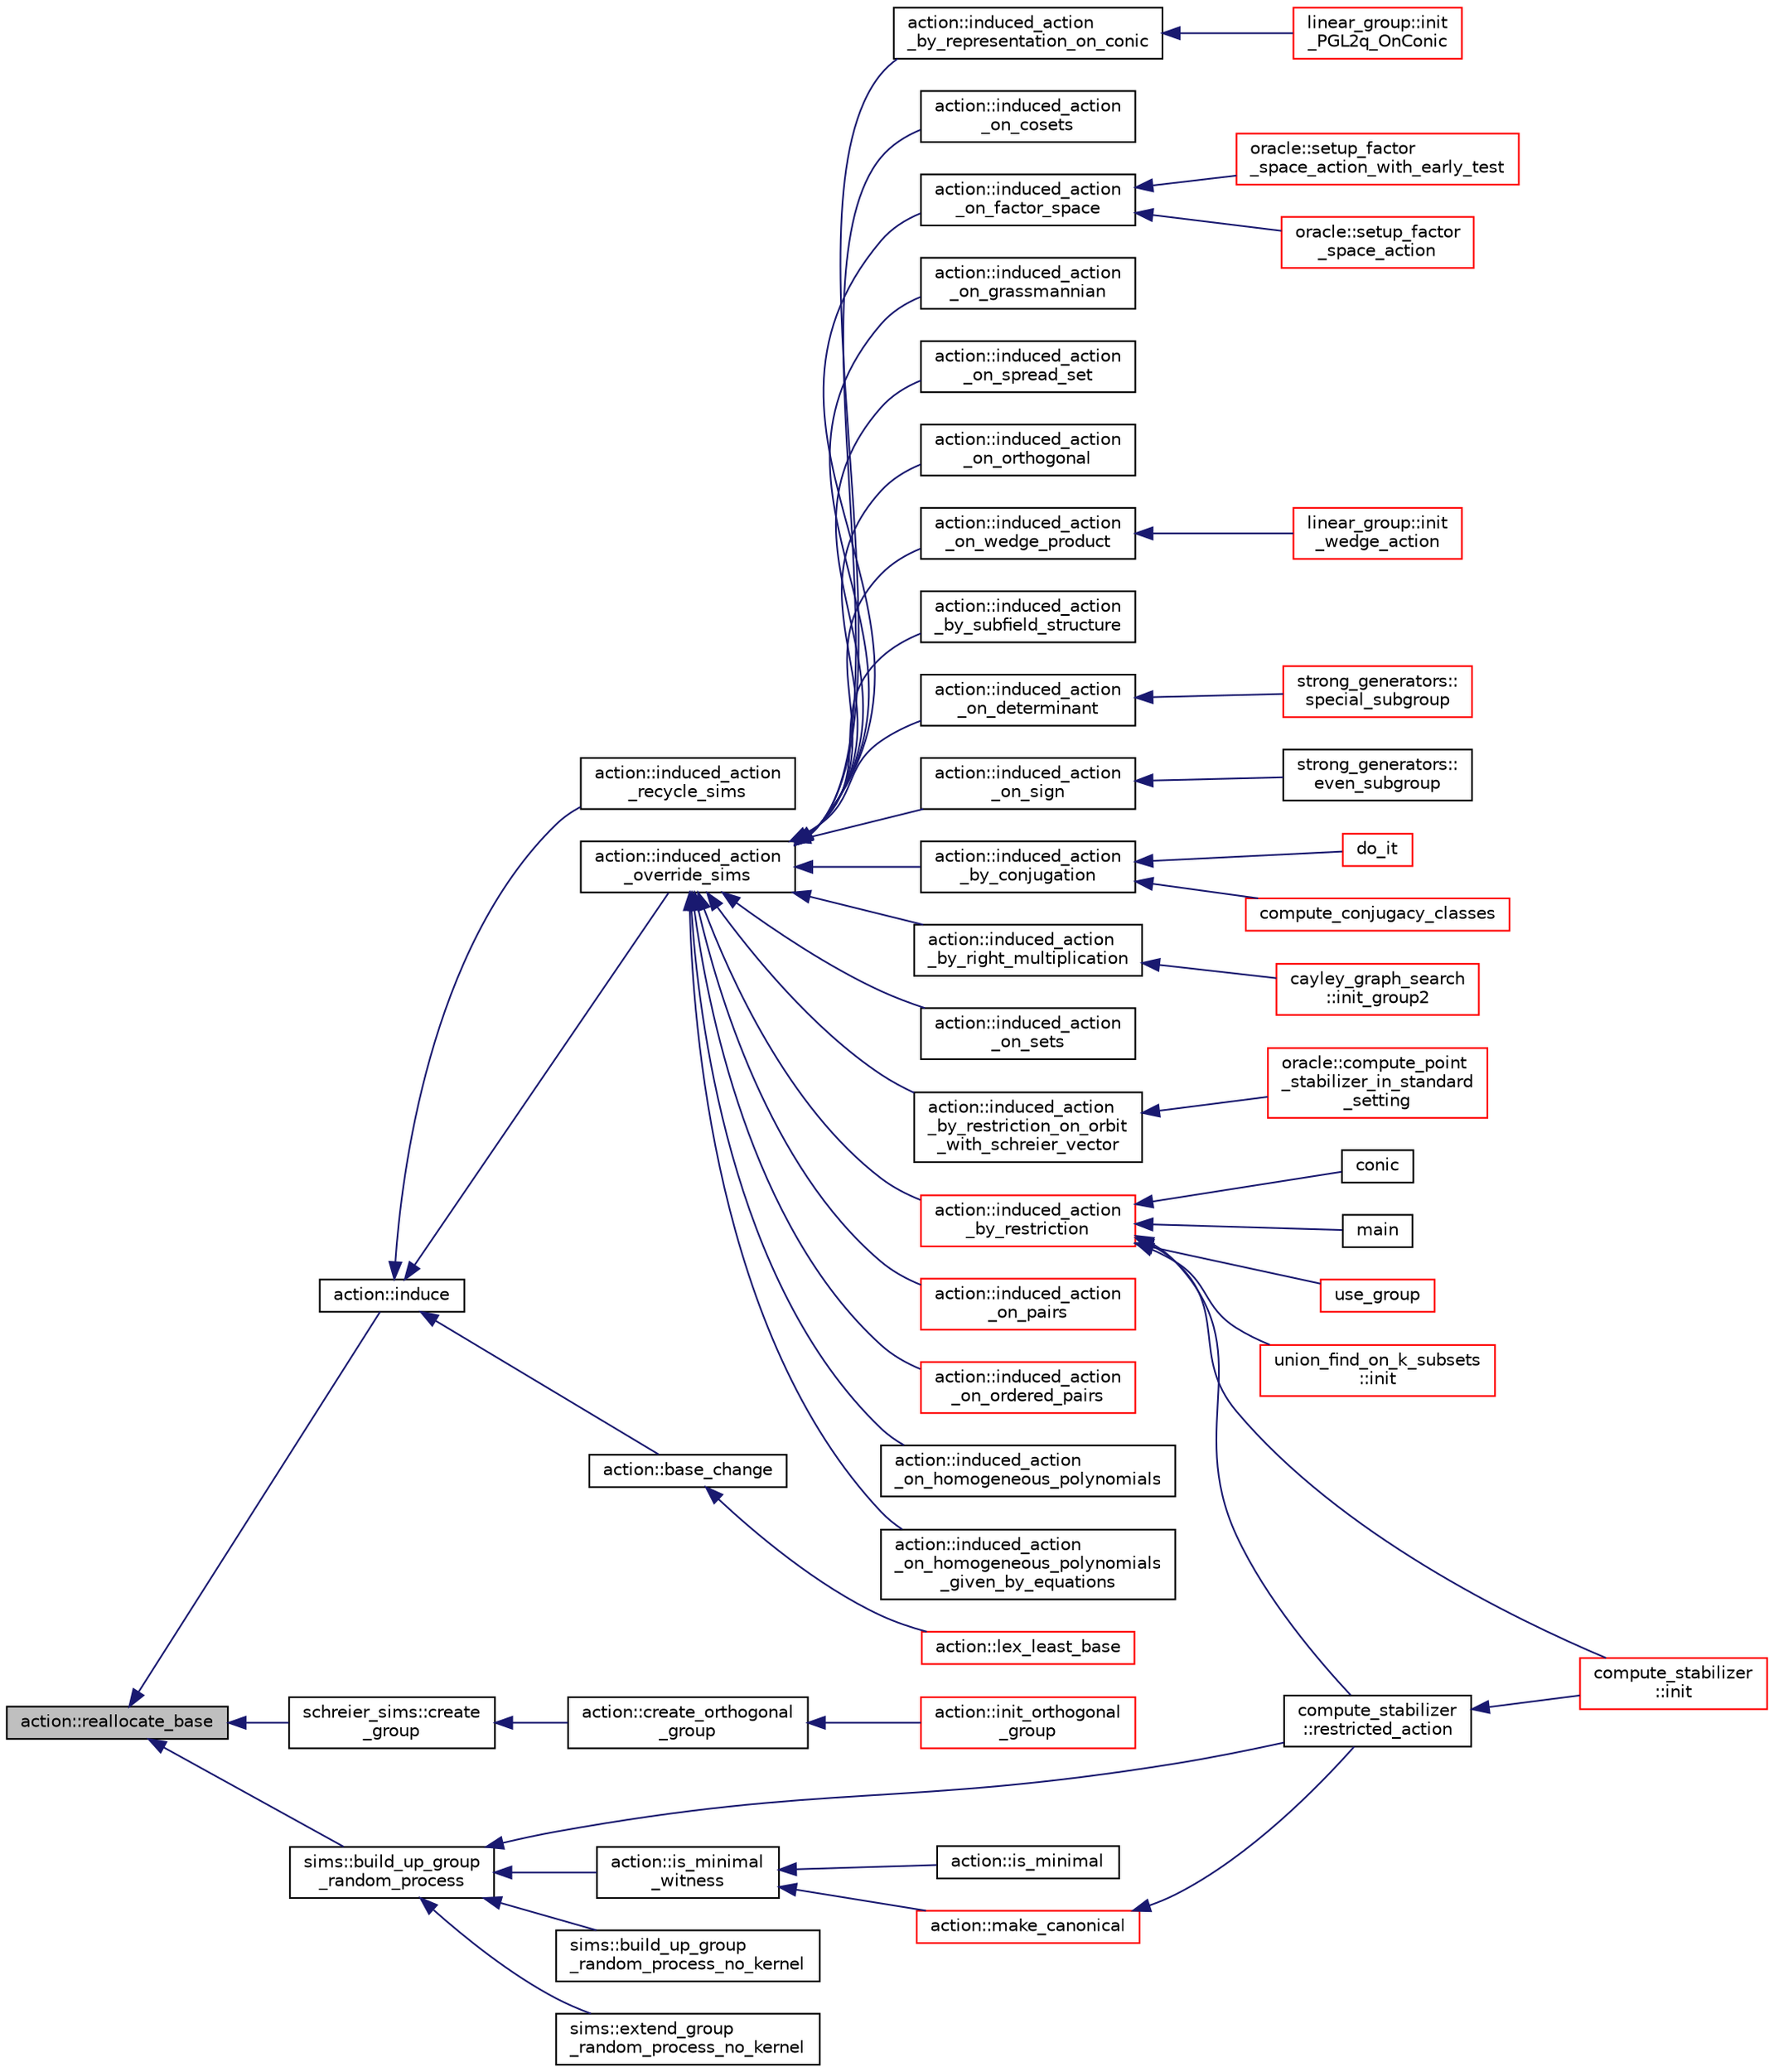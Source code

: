 digraph "action::reallocate_base"
{
  edge [fontname="Helvetica",fontsize="10",labelfontname="Helvetica",labelfontsize="10"];
  node [fontname="Helvetica",fontsize="10",shape=record];
  rankdir="LR";
  Node34232 [label="action::reallocate_base",height=0.2,width=0.4,color="black", fillcolor="grey75", style="filled", fontcolor="black"];
  Node34232 -> Node34233 [dir="back",color="midnightblue",fontsize="10",style="solid",fontname="Helvetica"];
  Node34233 [label="action::induce",height=0.2,width=0.4,color="black", fillcolor="white", style="filled",URL="$d2/d86/classaction.html#a32012836490e544a15fb4596b90cb07b"];
  Node34233 -> Node34234 [dir="back",color="midnightblue",fontsize="10",style="solid",fontname="Helvetica"];
  Node34234 [label="action::induced_action\l_recycle_sims",height=0.2,width=0.4,color="black", fillcolor="white", style="filled",URL="$d2/d86/classaction.html#a3e74edeb058083aa57a8b31cb28ab88c"];
  Node34233 -> Node34235 [dir="back",color="midnightblue",fontsize="10",style="solid",fontname="Helvetica"];
  Node34235 [label="action::induced_action\l_override_sims",height=0.2,width=0.4,color="black", fillcolor="white", style="filled",URL="$d2/d86/classaction.html#ac8cc7d4543f6ef75a04777bd82ca244b"];
  Node34235 -> Node34236 [dir="back",color="midnightblue",fontsize="10",style="solid",fontname="Helvetica"];
  Node34236 [label="action::induced_action\l_by_representation_on_conic",height=0.2,width=0.4,color="black", fillcolor="white", style="filled",URL="$d2/d86/classaction.html#a228538e3f07bc186db8eb5da8b90f617"];
  Node34236 -> Node34237 [dir="back",color="midnightblue",fontsize="10",style="solid",fontname="Helvetica"];
  Node34237 [label="linear_group::init\l_PGL2q_OnConic",height=0.2,width=0.4,color="red", fillcolor="white", style="filled",URL="$df/d5a/classlinear__group.html#a84c4d6e1849da4c6f8f096a1af2a8270"];
  Node34235 -> Node34244 [dir="back",color="midnightblue",fontsize="10",style="solid",fontname="Helvetica"];
  Node34244 [label="action::induced_action\l_on_cosets",height=0.2,width=0.4,color="black", fillcolor="white", style="filled",URL="$d2/d86/classaction.html#acbdff5ffed42af6a01f07dffb2787237"];
  Node34235 -> Node34245 [dir="back",color="midnightblue",fontsize="10",style="solid",fontname="Helvetica"];
  Node34245 [label="action::induced_action\l_on_factor_space",height=0.2,width=0.4,color="black", fillcolor="white", style="filled",URL="$d2/d86/classaction.html#af501ff2aa74fb6049bee5c01cd8b909b"];
  Node34245 -> Node34246 [dir="back",color="midnightblue",fontsize="10",style="solid",fontname="Helvetica"];
  Node34246 [label="oracle::setup_factor\l_space_action_with_early_test",height=0.2,width=0.4,color="red", fillcolor="white", style="filled",URL="$d7/da7/classoracle.html#a7c26a85886666829e9727df91d2f01ad"];
  Node34245 -> Node34326 [dir="back",color="midnightblue",fontsize="10",style="solid",fontname="Helvetica"];
  Node34326 [label="oracle::setup_factor\l_space_action",height=0.2,width=0.4,color="red", fillcolor="white", style="filled",URL="$d7/da7/classoracle.html#a181e076f112ba1f32f5fb4e8abebdb18"];
  Node34235 -> Node34327 [dir="back",color="midnightblue",fontsize="10",style="solid",fontname="Helvetica"];
  Node34327 [label="action::induced_action\l_on_grassmannian",height=0.2,width=0.4,color="black", fillcolor="white", style="filled",URL="$d2/d86/classaction.html#a295b730ecc0b0bf30f714094fef956ea"];
  Node34235 -> Node34328 [dir="back",color="midnightblue",fontsize="10",style="solid",fontname="Helvetica"];
  Node34328 [label="action::induced_action\l_on_spread_set",height=0.2,width=0.4,color="black", fillcolor="white", style="filled",URL="$d2/d86/classaction.html#a7c5839c650592f083dc850d81ed05a5b"];
  Node34235 -> Node34329 [dir="back",color="midnightblue",fontsize="10",style="solid",fontname="Helvetica"];
  Node34329 [label="action::induced_action\l_on_orthogonal",height=0.2,width=0.4,color="black", fillcolor="white", style="filled",URL="$d2/d86/classaction.html#a4f191cee643a81d7f18a4d729084e945"];
  Node34235 -> Node34330 [dir="back",color="midnightblue",fontsize="10",style="solid",fontname="Helvetica"];
  Node34330 [label="action::induced_action\l_on_wedge_product",height=0.2,width=0.4,color="black", fillcolor="white", style="filled",URL="$d2/d86/classaction.html#af13a5da25b8e8597ab695edff222fb6a"];
  Node34330 -> Node34331 [dir="back",color="midnightblue",fontsize="10",style="solid",fontname="Helvetica"];
  Node34331 [label="linear_group::init\l_wedge_action",height=0.2,width=0.4,color="red", fillcolor="white", style="filled",URL="$df/d5a/classlinear__group.html#a16a8a2a5fdc535f2263210ca7943119e"];
  Node34235 -> Node34332 [dir="back",color="midnightblue",fontsize="10",style="solid",fontname="Helvetica"];
  Node34332 [label="action::induced_action\l_by_subfield_structure",height=0.2,width=0.4,color="black", fillcolor="white", style="filled",URL="$d2/d86/classaction.html#add42951bdab176ceed6cc4af05dfa948"];
  Node34235 -> Node34333 [dir="back",color="midnightblue",fontsize="10",style="solid",fontname="Helvetica"];
  Node34333 [label="action::induced_action\l_on_determinant",height=0.2,width=0.4,color="black", fillcolor="white", style="filled",URL="$d2/d86/classaction.html#aa6b9d3c2ded2cae185ee31f2200ad0b5"];
  Node34333 -> Node34334 [dir="back",color="midnightblue",fontsize="10",style="solid",fontname="Helvetica"];
  Node34334 [label="strong_generators::\lspecial_subgroup",height=0.2,width=0.4,color="red", fillcolor="white", style="filled",URL="$dc/d09/classstrong__generators.html#a78e9e4d012bb440194e2874c40ca9e29"];
  Node34235 -> Node34336 [dir="back",color="midnightblue",fontsize="10",style="solid",fontname="Helvetica"];
  Node34336 [label="action::induced_action\l_on_sign",height=0.2,width=0.4,color="black", fillcolor="white", style="filled",URL="$d2/d86/classaction.html#ab17b07971b94eae7c5efa21b33f643f1"];
  Node34336 -> Node34337 [dir="back",color="midnightblue",fontsize="10",style="solid",fontname="Helvetica"];
  Node34337 [label="strong_generators::\leven_subgroup",height=0.2,width=0.4,color="black", fillcolor="white", style="filled",URL="$dc/d09/classstrong__generators.html#a8c1a171968f012ec245b0487a6af66e0"];
  Node34235 -> Node34338 [dir="back",color="midnightblue",fontsize="10",style="solid",fontname="Helvetica"];
  Node34338 [label="action::induced_action\l_by_conjugation",height=0.2,width=0.4,color="black", fillcolor="white", style="filled",URL="$d2/d86/classaction.html#a45fb7703c6acac791acdcde339d21cc2"];
  Node34338 -> Node34339 [dir="back",color="midnightblue",fontsize="10",style="solid",fontname="Helvetica"];
  Node34339 [label="do_it",height=0.2,width=0.4,color="red", fillcolor="white", style="filled",URL="$da/da3/burnside_8_c.html#a6a1ed4d46bdb13e56112f47f0565c25b"];
  Node34338 -> Node34341 [dir="back",color="midnightblue",fontsize="10",style="solid",fontname="Helvetica"];
  Node34341 [label="compute_conjugacy_classes",height=0.2,width=0.4,color="red", fillcolor="white", style="filled",URL="$dc/dd4/group__actions_8h.html#a3a3f311d8e19e481707b3e54dbb35066"];
  Node34235 -> Node34346 [dir="back",color="midnightblue",fontsize="10",style="solid",fontname="Helvetica"];
  Node34346 [label="action::induced_action\l_by_right_multiplication",height=0.2,width=0.4,color="black", fillcolor="white", style="filled",URL="$d2/d86/classaction.html#aafa2818d9d98046507e2754938be0c04"];
  Node34346 -> Node34347 [dir="back",color="midnightblue",fontsize="10",style="solid",fontname="Helvetica"];
  Node34347 [label="cayley_graph_search\l::init_group2",height=0.2,width=0.4,color="red", fillcolor="white", style="filled",URL="$de/dae/classcayley__graph__search.html#ac765646a4795740d7ac0a9407bf35f32"];
  Node34235 -> Node34349 [dir="back",color="midnightblue",fontsize="10",style="solid",fontname="Helvetica"];
  Node34349 [label="action::induced_action\l_on_sets",height=0.2,width=0.4,color="black", fillcolor="white", style="filled",URL="$d2/d86/classaction.html#a09639acee6b88644c103b17050cc32f1"];
  Node34235 -> Node34350 [dir="back",color="midnightblue",fontsize="10",style="solid",fontname="Helvetica"];
  Node34350 [label="action::induced_action\l_by_restriction_on_orbit\l_with_schreier_vector",height=0.2,width=0.4,color="black", fillcolor="white", style="filled",URL="$d2/d86/classaction.html#ad3ddab72625d9bebe7ac8eaef488cf4c"];
  Node34350 -> Node34351 [dir="back",color="midnightblue",fontsize="10",style="solid",fontname="Helvetica"];
  Node34351 [label="oracle::compute_point\l_stabilizer_in_standard\l_setting",height=0.2,width=0.4,color="red", fillcolor="white", style="filled",URL="$d7/da7/classoracle.html#afa7b2b71cd2ccbb807a740d6e1085982"];
  Node34235 -> Node34352 [dir="back",color="midnightblue",fontsize="10",style="solid",fontname="Helvetica"];
  Node34352 [label="action::induced_action\l_by_restriction",height=0.2,width=0.4,color="red", fillcolor="white", style="filled",URL="$d2/d86/classaction.html#a37c21f74a97c921d882a308370c06357"];
  Node34352 -> Node34257 [dir="back",color="midnightblue",fontsize="10",style="solid",fontname="Helvetica"];
  Node34257 [label="conic",height=0.2,width=0.4,color="black", fillcolor="white", style="filled",URL="$d4/de8/conic_8_c.html#a96def9474b981a9d5831a9b48d85d652"];
  Node34352 -> Node34353 [dir="back",color="midnightblue",fontsize="10",style="solid",fontname="Helvetica"];
  Node34353 [label="main",height=0.2,width=0.4,color="black", fillcolor="white", style="filled",URL="$d5/d0d/apps_2projective__space_2polar_8_c.html#a217dbf8b442f20279ea00b898af96f52"];
  Node34352 -> Node34284 [dir="back",color="midnightblue",fontsize="10",style="solid",fontname="Helvetica"];
  Node34284 [label="use_group",height=0.2,width=0.4,color="red", fillcolor="white", style="filled",URL="$d9/d9f/all__cliques_8_c.html#aba62531e97173264c39afe2c7857af31"];
  Node34352 -> Node34354 [dir="back",color="midnightblue",fontsize="10",style="solid",fontname="Helvetica"];
  Node34354 [label="union_find_on_k_subsets\l::init",height=0.2,width=0.4,color="red", fillcolor="white", style="filled",URL="$d3/d1b/classunion__find__on__k__subsets.html#aad0de310a8e8df1ff78ee2eaf3ec1e54"];
  Node34352 -> Node34356 [dir="back",color="midnightblue",fontsize="10",style="solid",fontname="Helvetica"];
  Node34356 [label="compute_stabilizer\l::init",height=0.2,width=0.4,color="red", fillcolor="white", style="filled",URL="$d8/d30/classcompute__stabilizer.html#a36a1729430f317a65559220a8206a7d7"];
  Node34352 -> Node34361 [dir="back",color="midnightblue",fontsize="10",style="solid",fontname="Helvetica"];
  Node34361 [label="compute_stabilizer\l::restricted_action",height=0.2,width=0.4,color="black", fillcolor="white", style="filled",URL="$d8/d30/classcompute__stabilizer.html#a895df470da0ac14f812c3c4b6f2280b9"];
  Node34361 -> Node34356 [dir="back",color="midnightblue",fontsize="10",style="solid",fontname="Helvetica"];
  Node34235 -> Node34392 [dir="back",color="midnightblue",fontsize="10",style="solid",fontname="Helvetica"];
  Node34392 [label="action::induced_action\l_on_pairs",height=0.2,width=0.4,color="red", fillcolor="white", style="filled",URL="$d2/d86/classaction.html#a4b01c7b3cc749218e9dbd84b9fed90b3"];
  Node34235 -> Node34394 [dir="back",color="midnightblue",fontsize="10",style="solid",fontname="Helvetica"];
  Node34394 [label="action::induced_action\l_on_ordered_pairs",height=0.2,width=0.4,color="red", fillcolor="white", style="filled",URL="$d2/d86/classaction.html#ad290e0cc115881e0b9ddab7f7071975e"];
  Node34235 -> Node34395 [dir="back",color="midnightblue",fontsize="10",style="solid",fontname="Helvetica"];
  Node34395 [label="action::induced_action\l_on_homogeneous_polynomials",height=0.2,width=0.4,color="black", fillcolor="white", style="filled",URL="$d2/d86/classaction.html#acafe8fb1e63926ce35338a292b621f8a"];
  Node34235 -> Node34396 [dir="back",color="midnightblue",fontsize="10",style="solid",fontname="Helvetica"];
  Node34396 [label="action::induced_action\l_on_homogeneous_polynomials\l_given_by_equations",height=0.2,width=0.4,color="black", fillcolor="white", style="filled",URL="$d2/d86/classaction.html#a8f8df8dabfaa711297c20d44a2c1946a"];
  Node34233 -> Node34397 [dir="back",color="midnightblue",fontsize="10",style="solid",fontname="Helvetica"];
  Node34397 [label="action::base_change",height=0.2,width=0.4,color="black", fillcolor="white", style="filled",URL="$d2/d86/classaction.html#a1cab1a81da804692affaf9b7060c90f6"];
  Node34397 -> Node34398 [dir="back",color="midnightblue",fontsize="10",style="solid",fontname="Helvetica"];
  Node34398 [label="action::lex_least_base",height=0.2,width=0.4,color="red", fillcolor="white", style="filled",URL="$d2/d86/classaction.html#a9a2ef76acebb468140a74f3a6af8eb88"];
  Node34232 -> Node34425 [dir="back",color="midnightblue",fontsize="10",style="solid",fontname="Helvetica"];
  Node34425 [label="schreier_sims::create\l_group",height=0.2,width=0.4,color="black", fillcolor="white", style="filled",URL="$d0/da8/classschreier__sims.html#a1423aec8f5f7f69d0518cd4e69e29b07"];
  Node34425 -> Node34426 [dir="back",color="midnightblue",fontsize="10",style="solid",fontname="Helvetica"];
  Node34426 [label="action::create_orthogonal\l_group",height=0.2,width=0.4,color="black", fillcolor="white", style="filled",URL="$d2/d86/classaction.html#a9ec9857e52b35c91c52964a1c5701128"];
  Node34426 -> Node34427 [dir="back",color="midnightblue",fontsize="10",style="solid",fontname="Helvetica"];
  Node34427 [label="action::init_orthogonal\l_group",height=0.2,width=0.4,color="red", fillcolor="white", style="filled",URL="$d2/d86/classaction.html#a2cfe124956ed67d8b7a927bb44847cc2"];
  Node34232 -> Node34435 [dir="back",color="midnightblue",fontsize="10",style="solid",fontname="Helvetica"];
  Node34435 [label="sims::build_up_group\l_random_process",height=0.2,width=0.4,color="black", fillcolor="white", style="filled",URL="$d9/df3/classsims.html#afde54d656304b5a92459615f2690ea64"];
  Node34435 -> Node34436 [dir="back",color="midnightblue",fontsize="10",style="solid",fontname="Helvetica"];
  Node34436 [label="action::is_minimal\l_witness",height=0.2,width=0.4,color="black", fillcolor="white", style="filled",URL="$d2/d86/classaction.html#aabf5ea4227f124eac2badc5d5225e220"];
  Node34436 -> Node34437 [dir="back",color="midnightblue",fontsize="10",style="solid",fontname="Helvetica"];
  Node34437 [label="action::is_minimal",height=0.2,width=0.4,color="black", fillcolor="white", style="filled",URL="$d2/d86/classaction.html#a1905e4012d6352a0337f6ee25ef3a875"];
  Node34436 -> Node34438 [dir="back",color="midnightblue",fontsize="10",style="solid",fontname="Helvetica"];
  Node34438 [label="action::make_canonical",height=0.2,width=0.4,color="red", fillcolor="white", style="filled",URL="$d2/d86/classaction.html#ae20ff0b8d092d2eddf9b661fb8821fd2"];
  Node34438 -> Node34361 [dir="back",color="midnightblue",fontsize="10",style="solid",fontname="Helvetica"];
  Node34435 -> Node34444 [dir="back",color="midnightblue",fontsize="10",style="solid",fontname="Helvetica"];
  Node34444 [label="sims::build_up_group\l_random_process_no_kernel",height=0.2,width=0.4,color="black", fillcolor="white", style="filled",URL="$d9/df3/classsims.html#a33747471a3e1ebdee59aff4edde62669"];
  Node34435 -> Node34445 [dir="back",color="midnightblue",fontsize="10",style="solid",fontname="Helvetica"];
  Node34445 [label="sims::extend_group\l_random_process_no_kernel",height=0.2,width=0.4,color="black", fillcolor="white", style="filled",URL="$d9/df3/classsims.html#a20958fd83e43b33c009e873b9df2fa11"];
  Node34435 -> Node34361 [dir="back",color="midnightblue",fontsize="10",style="solid",fontname="Helvetica"];
}
